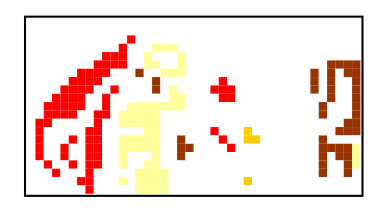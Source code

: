 digraph dibujo{
node [shape=plaintext]
a [label=<<TABLE BORDER="1" CELLBORDER="0" CELLSPACING="0">
<TR><TD BGCOLOR="#FFFFFF"></TD><TD BGCOLOR="#FFFFFF"></TD><TD BGCOLOR="#FFFFFF"></TD><TD BGCOLOR="#FFFFFF"></TD><TD BGCOLOR="#FFFFFF"></TD><TD BGCOLOR="#FFFFFF"></TD><TD BGCOLOR="#FFFFFF"></TD><TD BGCOLOR="#FFFFFF"></TD><TD BGCOLOR="#FFFFFF"></TD><TD BGCOLOR="#FFFFFF"></TD><TD BGCOLOR="#FFFFFF"></TD><TD BGCOLOR="#FFFFFF"></TD><TD BGCOLOR="#FFFFFF"></TD><TD BGCOLOR="#FFFFFF"></TD><TD BGCOLOR="#FFFFFF"></TD><TD BGCOLOR="#FFFFFF"></TD><TD BGCOLOR="#FFFFFF"></TD><TD BGCOLOR="#FFFFFF"></TD><TD BGCOLOR="#FFFFFF"></TD><TD BGCOLOR="#FFFFFF"></TD><TD BGCOLOR="#FFFFFF"></TD><TD BGCOLOR="#FFFFFF"></TD><TD BGCOLOR="#FFFFFF"></TD><TD BGCOLOR="#FFFFFF"></TD><TD BGCOLOR="#FFFFFF"></TD><TD BGCOLOR="#FFFFFF"></TD><TD BGCOLOR="#FFFFFF"></TD><TD BGCOLOR="#FFFFFF"></TD><TD BGCOLOR="#FFFFFF"></TD><TD BGCOLOR="#FFFFFF"></TD><TD BGCOLOR="#FFFFFF"></TD><TD BGCOLOR="#FFFFFF"></TD><TD BGCOLOR="#FFFFFF"></TD><TD BGCOLOR="#FFFFFF"></TD><TD BGCOLOR="#FFFFFF"></TD><TD BGCOLOR="#FFFFFF"></TD><TD BGCOLOR="#FFFFFF"></TD><TD BGCOLOR="#FFFFFF"></TD><TD BGCOLOR="#FFFFFF"></TD><TD BGCOLOR="#FFFFFF"></TD></TR>
<TR><TD BGCOLOR="#FFFFFF"></TD><TD BGCOLOR="#FFFFFF"></TD><TD BGCOLOR="#FFFFFF"></TD><TD BGCOLOR="#FFFFFF"></TD><TD BGCOLOR="#FFFFFF"></TD><TD BGCOLOR="#FFFFFF"></TD><TD BGCOLOR="#FFFFFF"></TD><TD BGCOLOR="#FFFFFF"></TD><TD BGCOLOR="#FFFFFF"></TD><TD BGCOLOR="#FFFFFF"></TD><TD BGCOLOR="#FFFFFF"></TD><TD BGCOLOR="#FFFFFF"></TD><TD BGCOLOR="#FFFFFF"></TD><TD BGCOLOR="#FFFFFF"></TD><TD BGCOLOR="#FFFFFF"></TD><TD BGCOLOR="#FFFFFF"></TD><TD BGCOLOR="#FFFFFF"></TD><TD BGCOLOR="#FFFFFF"></TD><TD BGCOLOR="#FFFFFF"></TD><TD BGCOLOR="#FFFFFF"></TD><TD BGCOLOR="#FFFFFF"></TD><TD BGCOLOR="#FFFFFF"></TD><TD BGCOLOR="#FFFFFF"></TD><TD BGCOLOR="#FFFFFF"></TD><TD BGCOLOR="#FFFFFF"></TD><TD BGCOLOR="#FFFFFF"></TD><TD BGCOLOR="#FFFFFF"></TD><TD BGCOLOR="#FFFFFF"></TD><TD BGCOLOR="#FFFFFF"></TD><TD BGCOLOR="#FFFFFF"></TD><TD BGCOLOR="#FFFFFF"></TD><TD BGCOLOR="#FFFFFF"></TD><TD BGCOLOR="#FFFFFF"></TD><TD BGCOLOR="#FFFFFF"></TD><TD BGCOLOR="#FFFFFF"></TD><TD BGCOLOR="#FFFFFF"></TD><TD BGCOLOR="#FFFFFF"></TD><TD BGCOLOR="#FFFFFF"></TD><TD BGCOLOR="#FFFFFF"></TD><TD BGCOLOR="#FFFFFF"></TD></TR>
<TR><TD BGCOLOR="#FFFFFF"></TD><TD BGCOLOR="#FFFFFF"></TD><TD BGCOLOR="#FFFFFF"></TD><TD BGCOLOR="#FFFFFF"></TD><TD BGCOLOR="#FFFFFF"></TD><TD BGCOLOR="#FFFFFF"></TD><TD BGCOLOR="#FFFFFF"></TD><TD BGCOLOR="#FFFFFF"></TD><TD BGCOLOR="#FFFFFF"></TD><TD BGCOLOR="#FFFFFF"></TD><TD BGCOLOR="#FFFFFF"></TD><TD BGCOLOR="#FFFFFF"></TD><TD BGCOLOR="#FF0000"></TD><TD BGCOLOR="#FFFFFF"></TD><TD BGCOLOR="#FFFFFF"></TD><TD BGCOLOR="#FFFFFF"></TD><TD BGCOLOR="#FFFFFF"></TD><TD BGCOLOR="#FFFFFF"></TD><TD BGCOLOR="#FFFFFF"></TD><TD BGCOLOR="#FFFFFF"></TD><TD BGCOLOR="#FFFFFF"></TD><TD BGCOLOR="#FFFFFF"></TD><TD BGCOLOR="#FFFFFF"></TD><TD BGCOLOR="#FFFFFF"></TD><TD BGCOLOR="#FFFFFF"></TD><TD BGCOLOR="#FFFFFF"></TD><TD BGCOLOR="#FFFFFF"></TD><TD BGCOLOR="#FFFFFF"></TD><TD BGCOLOR="#FFFFFF"></TD><TD BGCOLOR="#FFFFFF"></TD><TD BGCOLOR="#FFFFFF"></TD><TD BGCOLOR="#FFFFFF"></TD><TD BGCOLOR="#FFFFFF"></TD><TD BGCOLOR="#FFFFFF"></TD><TD BGCOLOR="#FFFFFF"></TD><TD BGCOLOR="#FFFFFF"></TD><TD BGCOLOR="#FFFFFF"></TD><TD BGCOLOR="#FFFFFF"></TD><TD BGCOLOR="#FFFFFF"></TD><TD BGCOLOR="#FFFFFF"></TD></TR>
<TR><TD BGCOLOR="#FFFFFF"></TD><TD BGCOLOR="#FFFFFF"></TD><TD BGCOLOR="#FFFFFF"></TD><TD BGCOLOR="#FFFFFF"></TD><TD BGCOLOR="#FFFFFF"></TD><TD BGCOLOR="#FFFFFF"></TD><TD BGCOLOR="#FFFFFF"></TD><TD BGCOLOR="#FFFFFF"></TD><TD BGCOLOR="#FFFFFF"></TD><TD BGCOLOR="#FFFFFF"></TD><TD BGCOLOR="#FFFFFF"></TD><TD BGCOLOR="#FF0000"></TD><TD BGCOLOR="#FFFFFF"></TD><TD BGCOLOR="#FFFFFF"></TD><TD BGCOLOR="#FFFFFF"></TD><TD BGCOLOR="#FFFF99"></TD><TD BGCOLOR="#FFFF99"></TD><TD BGCOLOR="#FFFF99"></TD><TD BGCOLOR="#FFFFFF"></TD><TD BGCOLOR="#FFFFFF"></TD><TD BGCOLOR="#FFFFFF"></TD><TD BGCOLOR="#FFFFFF"></TD><TD BGCOLOR="#FFFFFF"></TD><TD BGCOLOR="#FFFFFF"></TD><TD BGCOLOR="#FFFFFF"></TD><TD BGCOLOR="#FFFFFF"></TD><TD BGCOLOR="#FFFFFF"></TD><TD BGCOLOR="#FFFFFF"></TD><TD BGCOLOR="#FFFFFF"></TD><TD BGCOLOR="#FFFFFF"></TD><TD BGCOLOR="#FFFFFF"></TD><TD BGCOLOR="#FFFFFF"></TD><TD BGCOLOR="#FFFFFF"></TD><TD BGCOLOR="#FFFFFF"></TD><TD BGCOLOR="#FFFFFF"></TD><TD BGCOLOR="#FFFFFF"></TD><TD BGCOLOR="#FFFFFF"></TD><TD BGCOLOR="#FFFFFF"></TD><TD BGCOLOR="#FFFFFF"></TD><TD BGCOLOR="#FFFFFF"></TD></TR>
<TR><TD BGCOLOR="#FFFFFF"></TD><TD BGCOLOR="#FFFFFF"></TD><TD BGCOLOR="#FFFFFF"></TD><TD BGCOLOR="#FFFFFF"></TD><TD BGCOLOR="#FFFFFF"></TD><TD BGCOLOR="#FFFFFF"></TD><TD BGCOLOR="#FFFFFF"></TD><TD BGCOLOR="#FFFFFF"></TD><TD BGCOLOR="#FFFFFF"></TD><TD BGCOLOR="#FF0000"></TD><TD BGCOLOR="#FF0000"></TD><TD BGCOLOR="#FF0000"></TD><TD BGCOLOR="#FFFFFF"></TD><TD BGCOLOR="#FFFFFF"></TD><TD BGCOLOR="#FFFF99"></TD><TD BGCOLOR="#FFFFFF"></TD><TD BGCOLOR="#FFFFFF"></TD><TD BGCOLOR="#FFFFFF"></TD><TD BGCOLOR="#FFFF99"></TD><TD BGCOLOR="#FFFFFF"></TD><TD BGCOLOR="#FFFFFF"></TD><TD BGCOLOR="#FFFFFF"></TD><TD BGCOLOR="#FFFFFF"></TD><TD BGCOLOR="#FFFFFF"></TD><TD BGCOLOR="#FFFFFF"></TD><TD BGCOLOR="#FFFFFF"></TD><TD BGCOLOR="#FFFFFF"></TD><TD BGCOLOR="#FFFFFF"></TD><TD BGCOLOR="#FFFFFF"></TD><TD BGCOLOR="#FFFFFF"></TD><TD BGCOLOR="#FFFFFF"></TD><TD BGCOLOR="#FFFFFF"></TD><TD BGCOLOR="#FFFFFF"></TD><TD BGCOLOR="#FFFFFF"></TD><TD BGCOLOR="#FFFFFF"></TD><TD BGCOLOR="#FFFFFF"></TD><TD BGCOLOR="#FFFFFF"></TD><TD BGCOLOR="#FFFFFF"></TD><TD BGCOLOR="#FFFFFF"></TD><TD BGCOLOR="#FFFFFF"></TD></TR>
<TR><TD BGCOLOR="#FFFFFF"></TD><TD BGCOLOR="#FFFFFF"></TD><TD BGCOLOR="#FFFFFF"></TD><TD BGCOLOR="#FFFFFF"></TD><TD BGCOLOR="#FFFFFF"></TD><TD BGCOLOR="#FFFFFF"></TD><TD BGCOLOR="#FFFFFF"></TD><TD BGCOLOR="#FFFFFF"></TD><TD BGCOLOR="#FF0000"></TD><TD BGCOLOR="#FF0000"></TD><TD BGCOLOR="#FF0000"></TD><TD BGCOLOR="#FF0000"></TD><TD BGCOLOR="#FFFFFF"></TD><TD BGCOLOR="#FFFFFF"></TD><TD BGCOLOR="#FFFF99"></TD><TD BGCOLOR="#FFFF99"></TD><TD BGCOLOR="#FFFFFF"></TD><TD BGCOLOR="#FFFFFF"></TD><TD BGCOLOR="#FFFF99"></TD><TD BGCOLOR="#FFFFFF"></TD><TD BGCOLOR="#FFFFFF"></TD><TD BGCOLOR="#FFFFFF"></TD><TD BGCOLOR="#FFFFFF"></TD><TD BGCOLOR="#FFFFFF"></TD><TD BGCOLOR="#FFFFFF"></TD><TD BGCOLOR="#FFFFFF"></TD><TD BGCOLOR="#FFFFFF"></TD><TD BGCOLOR="#FFFFFF"></TD><TD BGCOLOR="#FFFFFF"></TD><TD BGCOLOR="#FFFFFF"></TD><TD BGCOLOR="#FFFFFF"></TD><TD BGCOLOR="#FFFFFF"></TD><TD BGCOLOR="#FFFFFF"></TD><TD BGCOLOR="#FFFFFF"></TD><TD BGCOLOR="#FFFFFF"></TD><TD BGCOLOR="#FFFFFF"></TD><TD BGCOLOR="#993300"></TD><TD BGCOLOR="#993300"></TD><TD BGCOLOR="#993300"></TD><TD BGCOLOR="#993300"></TD></TR>
<TR><TD BGCOLOR="#FFFFFF"></TD><TD BGCOLOR="#FFFFFF"></TD><TD BGCOLOR="#FFFFFF"></TD><TD BGCOLOR="#FFFFFF"></TD><TD BGCOLOR="#FFFFFF"></TD><TD BGCOLOR="#FFFFFF"></TD><TD BGCOLOR="#FF0000"></TD><TD BGCOLOR="#FF0000"></TD><TD BGCOLOR="#FF0000"></TD><TD BGCOLOR="#FF0000"></TD><TD BGCOLOR="#FFFFFF"></TD><TD BGCOLOR="#FFFFFF"></TD><TD BGCOLOR="#FFFFFF"></TD><TD BGCOLOR="#993300"></TD><TD BGCOLOR="#FFFFFF"></TD><TD BGCOLOR="#FFFFFF"></TD><TD BGCOLOR="#FFFF99"></TD><TD BGCOLOR="#FFFF99"></TD><TD BGCOLOR="#FFFF99"></TD><TD BGCOLOR="#FFFFFF"></TD><TD BGCOLOR="#FFFFFF"></TD><TD BGCOLOR="#FFFFFF"></TD><TD BGCOLOR="#FFFFFF"></TD><TD BGCOLOR="#FFFFFF"></TD><TD BGCOLOR="#FFFFFF"></TD><TD BGCOLOR="#FFFFFF"></TD><TD BGCOLOR="#FFFFFF"></TD><TD BGCOLOR="#FFFFFF"></TD><TD BGCOLOR="#FFFFFF"></TD><TD BGCOLOR="#FFFFFF"></TD><TD BGCOLOR="#FFFFFF"></TD><TD BGCOLOR="#FFFFFF"></TD><TD BGCOLOR="#FFFFFF"></TD><TD BGCOLOR="#FFFFFF"></TD><TD BGCOLOR="#993300"></TD><TD BGCOLOR="#FFFFFF"></TD><TD BGCOLOR="#993300"></TD><TD BGCOLOR="#FFFFFF"></TD><TD BGCOLOR="#993300"></TD><TD BGCOLOR="#993300"></TD></TR>
<TR><TD BGCOLOR="#FFFFFF"></TD><TD BGCOLOR="#FFFFFF"></TD><TD BGCOLOR="#FFFFFF"></TD><TD BGCOLOR="#FFFFFF"></TD><TD BGCOLOR="#FFFFFF"></TD><TD BGCOLOR="#FF0000"></TD><TD BGCOLOR="#FF0000"></TD><TD BGCOLOR="#FF0000"></TD><TD BGCOLOR="#FF0000"></TD><TD BGCOLOR="#FFFFFF"></TD><TD BGCOLOR="#FFFFFF"></TD><TD BGCOLOR="#FFFFFF"></TD><TD BGCOLOR="#FFFFFF"></TD><TD BGCOLOR="#FFFFFF"></TD><TD BGCOLOR="#FFFFFF"></TD><TD BGCOLOR="#993300"></TD><TD BGCOLOR="#FFFFFF"></TD><TD BGCOLOR="#FFFFFF"></TD><TD BGCOLOR="#FFFFFF"></TD><TD BGCOLOR="#FFFFFF"></TD><TD BGCOLOR="#FFFFFF"></TD><TD BGCOLOR="#FFFFFF"></TD><TD BGCOLOR="#FFFFFF"></TD><TD BGCOLOR="#FF0000"></TD><TD BGCOLOR="#FFFFFF"></TD><TD BGCOLOR="#FFFFFF"></TD><TD BGCOLOR="#FFFFFF"></TD><TD BGCOLOR="#FFFFFF"></TD><TD BGCOLOR="#FFFFFF"></TD><TD BGCOLOR="#FFFFFF"></TD><TD BGCOLOR="#FFFFFF"></TD><TD BGCOLOR="#FFFFFF"></TD><TD BGCOLOR="#FFFFFF"></TD><TD BGCOLOR="#FFFFFF"></TD><TD BGCOLOR="#993300"></TD><TD BGCOLOR="#FFFFFF"></TD><TD BGCOLOR="#993300"></TD><TD BGCOLOR="#FFFFFF"></TD><TD BGCOLOR="#FFFFFF"></TD><TD BGCOLOR="#993300"></TD></TR>
<TR><TD BGCOLOR="#FFFFFF"></TD><TD BGCOLOR="#FFFFFF"></TD><TD BGCOLOR="#FFFFFF"></TD><TD BGCOLOR="#FFFFFF"></TD><TD BGCOLOR="#FF0000"></TD><TD BGCOLOR="#FF0000"></TD><TD BGCOLOR="#FF0000"></TD><TD BGCOLOR="#FF0000"></TD><TD BGCOLOR="#FFFFFF"></TD><TD BGCOLOR="#FFFFFF"></TD><TD BGCOLOR="#FF0000"></TD><TD BGCOLOR="#FFFFFF"></TD><TD BGCOLOR="#FFFFFF"></TD><TD BGCOLOR="#FFFFFF"></TD><TD BGCOLOR="#FFFFFF"></TD><TD BGCOLOR="#993300"></TD><TD BGCOLOR="#FFFFFF"></TD><TD BGCOLOR="#FFFF99"></TD><TD BGCOLOR="#FFFFFF"></TD><TD BGCOLOR="#FFFFFF"></TD><TD BGCOLOR="#FFFFFF"></TD><TD BGCOLOR="#FFFFFF"></TD><TD BGCOLOR="#FF0000"></TD><TD BGCOLOR="#FF0000"></TD><TD BGCOLOR="#FF0000"></TD><TD BGCOLOR="#FFFFFF"></TD><TD BGCOLOR="#FFFFFF"></TD><TD BGCOLOR="#FFFFFF"></TD><TD BGCOLOR="#FFFFFF"></TD><TD BGCOLOR="#FFFFFF"></TD><TD BGCOLOR="#FFFFFF"></TD><TD BGCOLOR="#FFFFFF"></TD><TD BGCOLOR="#FFFFFF"></TD><TD BGCOLOR="#FFFFFF"></TD><TD BGCOLOR="#993300"></TD><TD BGCOLOR="#FFFFFF"></TD><TD BGCOLOR="#993300"></TD><TD BGCOLOR="#FFFFFF"></TD><TD BGCOLOR="#FFFFFF"></TD><TD BGCOLOR="#993300"></TD></TR>
<TR><TD BGCOLOR="#FFFFFF"></TD><TD BGCOLOR="#FFFFFF"></TD><TD BGCOLOR="#FFFFFF"></TD><TD BGCOLOR="#FF0000"></TD><TD BGCOLOR="#FF0000"></TD><TD BGCOLOR="#FF0000"></TD><TD BGCOLOR="#FF0000"></TD><TD BGCOLOR="#FFFFFF"></TD><TD BGCOLOR="#FFFFFF"></TD><TD BGCOLOR="#FF0000"></TD><TD BGCOLOR="#FFFFFF"></TD><TD BGCOLOR="#FFFFFF"></TD><TD BGCOLOR="#FFFFFF"></TD><TD BGCOLOR="#FFFFFF"></TD><TD BGCOLOR="#FFFFFF"></TD><TD BGCOLOR="#FFFFFF"></TD><TD BGCOLOR="#FFFFFF"></TD><TD BGCOLOR="#FFFF99"></TD><TD BGCOLOR="#FFFF99"></TD><TD BGCOLOR="#FFFFFF"></TD><TD BGCOLOR="#FFFFFF"></TD><TD BGCOLOR="#FFFFFF"></TD><TD BGCOLOR="#FFFFFF"></TD><TD BGCOLOR="#FF0000"></TD><TD BGCOLOR="#FF0000"></TD><TD BGCOLOR="#FFFFFF"></TD><TD BGCOLOR="#FFFFFF"></TD><TD BGCOLOR="#FFFFFF"></TD><TD BGCOLOR="#FFFFFF"></TD><TD BGCOLOR="#FFFFFF"></TD><TD BGCOLOR="#FFFFFF"></TD><TD BGCOLOR="#FFFFFF"></TD><TD BGCOLOR="#FFFFFF"></TD><TD BGCOLOR="#FFFFFF"></TD><TD BGCOLOR="#FFFFFF"></TD><TD BGCOLOR="#FFFFFF"></TD><TD BGCOLOR="#993300"></TD><TD BGCOLOR="#FFFFFF"></TD><TD BGCOLOR="#FFFFFF"></TD><TD BGCOLOR="#993300"></TD></TR>
<TR><TD BGCOLOR="#FFFFFF"></TD><TD BGCOLOR="#FFFFFF"></TD><TD BGCOLOR="#FF0000"></TD><TD BGCOLOR="#FF0000"></TD><TD BGCOLOR="#FF0000"></TD><TD BGCOLOR="#FF0000"></TD><TD BGCOLOR="#FF0000"></TD><TD BGCOLOR="#FFFFFF"></TD><TD BGCOLOR="#FFFFFF"></TD><TD BGCOLOR="#FF0000"></TD><TD BGCOLOR="#FFFFFF"></TD><TD BGCOLOR="#FFFFFF"></TD><TD BGCOLOR="#FFFF99"></TD><TD BGCOLOR="#FFFF99"></TD><TD BGCOLOR="#FFFF99"></TD><TD BGCOLOR="#FFFF99"></TD><TD BGCOLOR="#FFFF99"></TD><TD BGCOLOR="#FFFF99"></TD><TD BGCOLOR="#FFFF99"></TD><TD BGCOLOR="#FFFFFF"></TD><TD BGCOLOR="#FFFFFF"></TD><TD BGCOLOR="#FFFFFF"></TD><TD BGCOLOR="#FFFFFF"></TD><TD BGCOLOR="#FFFFFF"></TD><TD BGCOLOR="#FFFFFF"></TD><TD BGCOLOR="#FFFFFF"></TD><TD BGCOLOR="#FFFFFF"></TD><TD BGCOLOR="#FFFFFF"></TD><TD BGCOLOR="#FFFFFF"></TD><TD BGCOLOR="#FFFFFF"></TD><TD BGCOLOR="#FFFFFF"></TD><TD BGCOLOR="#FFFFFF"></TD><TD BGCOLOR="#FFFFFF"></TD><TD BGCOLOR="#FFFFFF"></TD><TD BGCOLOR="#FFFFFF"></TD><TD BGCOLOR="#993300"></TD><TD BGCOLOR="#FFFFFF"></TD><TD BGCOLOR="#FFFFFF"></TD><TD BGCOLOR="#FFFFFF"></TD><TD BGCOLOR="#993300"></TD></TR>
<TR><TD BGCOLOR="#FFFFFF"></TD><TD BGCOLOR="#FFFFFF"></TD><TD BGCOLOR="#FF0000"></TD><TD BGCOLOR="#FF0000"></TD><TD BGCOLOR="#FF0000"></TD><TD BGCOLOR="#FF0000"></TD><TD BGCOLOR="#FFFFFF"></TD><TD BGCOLOR="#FFFFFF"></TD><TD BGCOLOR="#FF0000"></TD><TD BGCOLOR="#FF0000"></TD><TD BGCOLOR="#FFFFFF"></TD><TD BGCOLOR="#FFFF99"></TD><TD BGCOLOR="#FFFF99"></TD><TD BGCOLOR="#FFFF99"></TD><TD BGCOLOR="#FFFF99"></TD><TD BGCOLOR="#FFFF99"></TD><TD BGCOLOR="#FFFFFF"></TD><TD BGCOLOR="#FFFFFF"></TD><TD BGCOLOR="#FFFFFF"></TD><TD BGCOLOR="#FFFFFF"></TD><TD BGCOLOR="#FFFFFF"></TD><TD BGCOLOR="#FFFFFF"></TD><TD BGCOLOR="#FFFFFF"></TD><TD BGCOLOR="#FFFFFF"></TD><TD BGCOLOR="#FFFFFF"></TD><TD BGCOLOR="#FFFFFF"></TD><TD BGCOLOR="#FFFFFF"></TD><TD BGCOLOR="#FFFFFF"></TD><TD BGCOLOR="#FFFFFF"></TD><TD BGCOLOR="#FFFFFF"></TD><TD BGCOLOR="#FFFFFF"></TD><TD BGCOLOR="#FFFFFF"></TD><TD BGCOLOR="#FFFFFF"></TD><TD BGCOLOR="#FFFFFF"></TD><TD BGCOLOR="#FFFFFF"></TD><TD BGCOLOR="#993300"></TD><TD BGCOLOR="#FFFFFF"></TD><TD BGCOLOR="#FFFFFF"></TD><TD BGCOLOR="#FFFFFF"></TD><TD BGCOLOR="#993300"></TD></TR>
<TR><TD BGCOLOR="#FFFFFF"></TD><TD BGCOLOR="#FF0000"></TD><TD BGCOLOR="#FF0000"></TD><TD BGCOLOR="#FFFFFF"></TD><TD BGCOLOR="#FFFFFF"></TD><TD BGCOLOR="#FFFFFF"></TD><TD BGCOLOR="#FFFFFF"></TD><TD BGCOLOR="#FFFFFF"></TD><TD BGCOLOR="#FF0000"></TD><TD BGCOLOR="#FFFFFF"></TD><TD BGCOLOR="#FFFFFF"></TD><TD BGCOLOR="#FFFF99"></TD><TD BGCOLOR="#FFFF99"></TD><TD BGCOLOR="#FFFF99"></TD><TD BGCOLOR="#FFFF99"></TD><TD BGCOLOR="#FFFF99"></TD><TD BGCOLOR="#FFFFFF"></TD><TD BGCOLOR="#FFFFFF"></TD><TD BGCOLOR="#FFFFFF"></TD><TD BGCOLOR="#FFFFFF"></TD><TD BGCOLOR="#FFFFFF"></TD><TD BGCOLOR="#FFFFFF"></TD><TD BGCOLOR="#FFFFFF"></TD><TD BGCOLOR="#FFFFFF"></TD><TD BGCOLOR="#FFFFFF"></TD><TD BGCOLOR="#FFFFFF"></TD><TD BGCOLOR="#FFFFFF"></TD><TD BGCOLOR="#FFFFFF"></TD><TD BGCOLOR="#FFFFFF"></TD><TD BGCOLOR="#FFFFFF"></TD><TD BGCOLOR="#FFFFFF"></TD><TD BGCOLOR="#FFFFFF"></TD><TD BGCOLOR="#FFFFFF"></TD><TD BGCOLOR="#FFFFFF"></TD><TD BGCOLOR="#FFFFFF"></TD><TD BGCOLOR="#FFFFFF"></TD><TD BGCOLOR="#FFFFFF"></TD><TD BGCOLOR="#FFFFFF"></TD><TD BGCOLOR="#993300"></TD><TD BGCOLOR="#993300"></TD></TR>
<TR><TD BGCOLOR="#FFFFFF"></TD><TD BGCOLOR="#FF0000"></TD><TD BGCOLOR="#FFFFFF"></TD><TD BGCOLOR="#FFFFFF"></TD><TD BGCOLOR="#FFFFFF"></TD><TD BGCOLOR="#FFFFFF"></TD><TD BGCOLOR="#FFFFFF"></TD><TD BGCOLOR="#FF0000"></TD><TD BGCOLOR="#FF0000"></TD><TD BGCOLOR="#FFFFFF"></TD><TD BGCOLOR="#FFFFFF"></TD><TD BGCOLOR="#FFFFFF"></TD><TD BGCOLOR="#FFFFFF"></TD><TD BGCOLOR="#FFFFFF"></TD><TD BGCOLOR="#FFFF99"></TD><TD BGCOLOR="#FFFF99"></TD><TD BGCOLOR="#FFFFFF"></TD><TD BGCOLOR="#FFFFFF"></TD><TD BGCOLOR="#FFFFFF"></TD><TD BGCOLOR="#FFFFFF"></TD><TD BGCOLOR="#FFFFFF"></TD><TD BGCOLOR="#FFFFFF"></TD><TD BGCOLOR="#FF0000"></TD><TD BGCOLOR="#FFFFFF"></TD><TD BGCOLOR="#FFFFFF"></TD><TD BGCOLOR="#FFFFFF"></TD><TD BGCOLOR="#FFCC00"></TD><TD BGCOLOR="#FFFFFF"></TD><TD BGCOLOR="#FFFFFF"></TD><TD BGCOLOR="#FFFFFF"></TD><TD BGCOLOR="#FFFFFF"></TD><TD BGCOLOR="#FFFFFF"></TD><TD BGCOLOR="#FFFFFF"></TD><TD BGCOLOR="#FFFFFF"></TD><TD BGCOLOR="#FFFFFF"></TD><TD BGCOLOR="#FFFFFF"></TD><TD BGCOLOR="#FFFFFF"></TD><TD BGCOLOR="#993300"></TD><TD BGCOLOR="#993300"></TD><TD BGCOLOR="#993300"></TD></TR>
<TR><TD BGCOLOR="#FFFFFF"></TD><TD BGCOLOR="#FF0000"></TD><TD BGCOLOR="#FFFFFF"></TD><TD BGCOLOR="#FFFFFF"></TD><TD BGCOLOR="#FFFFFF"></TD><TD BGCOLOR="#FF0000"></TD><TD BGCOLOR="#FFFFFF"></TD><TD BGCOLOR="#FF0000"></TD><TD BGCOLOR="#FF0000"></TD><TD BGCOLOR="#FFFFFF"></TD><TD BGCOLOR="#FFFFFF"></TD><TD BGCOLOR="#FFFF99"></TD><TD BGCOLOR="#FFFF99"></TD><TD BGCOLOR="#FFFF99"></TD><TD BGCOLOR="#FFFF99"></TD><TD BGCOLOR="#FFFF99"></TD><TD BGCOLOR="#FFFFFF"></TD><TD BGCOLOR="#FFFFFF"></TD><TD BGCOLOR="#993300"></TD><TD BGCOLOR="#FFFFFF"></TD><TD BGCOLOR="#FFFFFF"></TD><TD BGCOLOR="#FFFFFF"></TD><TD BGCOLOR="#FFFFFF"></TD><TD BGCOLOR="#FF0000"></TD><TD BGCOLOR="#FFFFFF"></TD><TD BGCOLOR="#FFFFFF"></TD><TD BGCOLOR="#FFCC00"></TD><TD BGCOLOR="#FFCC00"></TD><TD BGCOLOR="#FFFFFF"></TD><TD BGCOLOR="#FFFFFF"></TD><TD BGCOLOR="#FFFFFF"></TD><TD BGCOLOR="#FFFFFF"></TD><TD BGCOLOR="#FFFFFF"></TD><TD BGCOLOR="#FFFFFF"></TD><TD BGCOLOR="#FFFFFF"></TD><TD BGCOLOR="#993300"></TD><TD BGCOLOR="#FFFFFF"></TD><TD BGCOLOR="#FFFFFF"></TD><TD BGCOLOR="#FFFFFF"></TD><TD BGCOLOR="#FFFFFF"></TD></TR>
<TR><TD BGCOLOR="#FFFFFF"></TD><TD BGCOLOR="#FF0000"></TD><TD BGCOLOR="#FFFFFF"></TD><TD BGCOLOR="#FFFFFF"></TD><TD BGCOLOR="#FF0000"></TD><TD BGCOLOR="#FFFFFF"></TD><TD BGCOLOR="#FFFFFF"></TD><TD BGCOLOR="#FF0000"></TD><TD BGCOLOR="#FF0000"></TD><TD BGCOLOR="#FFFFFF"></TD><TD BGCOLOR="#FFFFFF"></TD><TD BGCOLOR="#FFFF99"></TD><TD BGCOLOR="#FFFF99"></TD><TD BGCOLOR="#FFFF99"></TD><TD BGCOLOR="#FFFF99"></TD><TD BGCOLOR="#FFFF99"></TD><TD BGCOLOR="#FFFFFF"></TD><TD BGCOLOR="#FFFFFF"></TD><TD BGCOLOR="#993300"></TD><TD BGCOLOR="#993300"></TD><TD BGCOLOR="#FFFFFF"></TD><TD BGCOLOR="#FFFFFF"></TD><TD BGCOLOR="#FFFFFF"></TD><TD BGCOLOR="#FFFFFF"></TD><TD BGCOLOR="#FF0000"></TD><TD BGCOLOR="#FFFFFF"></TD><TD BGCOLOR="#FFFFFF"></TD><TD BGCOLOR="#FFFFFF"></TD><TD BGCOLOR="#FFFFFF"></TD><TD BGCOLOR="#FFFFFF"></TD><TD BGCOLOR="#FFFFFF"></TD><TD BGCOLOR="#FFFFFF"></TD><TD BGCOLOR="#FFFFFF"></TD><TD BGCOLOR="#FFFFFF"></TD><TD BGCOLOR="#FFFFFF"></TD><TD BGCOLOR="#993300"></TD><TD BGCOLOR="#993300"></TD><TD BGCOLOR="#993300"></TD><TD BGCOLOR="#993300"></TD><TD BGCOLOR="#FFFF99"></TD></TR>
<TR><TD BGCOLOR="#FFFFFF"></TD><TD BGCOLOR="#FF0000"></TD><TD BGCOLOR="#FFFFFF"></TD><TD BGCOLOR="#FFFFFF"></TD><TD BGCOLOR="#FF0000"></TD><TD BGCOLOR="#FFFFFF"></TD><TD BGCOLOR="#FFFFFF"></TD><TD BGCOLOR="#FF0000"></TD><TD BGCOLOR="#FF0000"></TD><TD BGCOLOR="#FFFFFF"></TD><TD BGCOLOR="#FFFFFF"></TD><TD BGCOLOR="#FFFF99"></TD><TD BGCOLOR="#FFFFFF"></TD><TD BGCOLOR="#FFFFFF"></TD><TD BGCOLOR="#FFFFFF"></TD><TD BGCOLOR="#FFFF99"></TD><TD BGCOLOR="#FFFFFF"></TD><TD BGCOLOR="#FFFFFF"></TD><TD BGCOLOR="#993300"></TD><TD BGCOLOR="#FFFFFF"></TD><TD BGCOLOR="#FFFFFF"></TD><TD BGCOLOR="#FFFFFF"></TD><TD BGCOLOR="#FFFFFF"></TD><TD BGCOLOR="#FFFFFF"></TD><TD BGCOLOR="#FFFFFF"></TD><TD BGCOLOR="#FFFFFF"></TD><TD BGCOLOR="#FFFFFF"></TD><TD BGCOLOR="#FFFFFF"></TD><TD BGCOLOR="#FFFFFF"></TD><TD BGCOLOR="#FFFFFF"></TD><TD BGCOLOR="#FFFFFF"></TD><TD BGCOLOR="#FFFFFF"></TD><TD BGCOLOR="#FFFFFF"></TD><TD BGCOLOR="#FFFFFF"></TD><TD BGCOLOR="#FFFFFF"></TD><TD BGCOLOR="#993300"></TD><TD BGCOLOR="#FFFFFF"></TD><TD BGCOLOR="#993300"></TD><TD BGCOLOR="#993300"></TD><TD BGCOLOR="#FFFF99"></TD></TR>
<TR><TD BGCOLOR="#FFFFFF"></TD><TD BGCOLOR="#FFFFFF"></TD><TD BGCOLOR="#FF0000"></TD><TD BGCOLOR="#FFFFFF"></TD><TD BGCOLOR="#FFFFFF"></TD><TD BGCOLOR="#FF0000"></TD><TD BGCOLOR="#FFFFFF"></TD><TD BGCOLOR="#FF0000"></TD><TD BGCOLOR="#FF0000"></TD><TD BGCOLOR="#FFFFFF"></TD><TD BGCOLOR="#FFFFFF"></TD><TD BGCOLOR="#FFFF99"></TD><TD BGCOLOR="#FFFFFF"></TD><TD BGCOLOR="#FFFFFF"></TD><TD BGCOLOR="#FFFF99"></TD><TD BGCOLOR="#FFFF99"></TD><TD BGCOLOR="#FFFFFF"></TD><TD BGCOLOR="#FFFFFF"></TD><TD BGCOLOR="#FFFFFF"></TD><TD BGCOLOR="#FFFFFF"></TD><TD BGCOLOR="#FFFFFF"></TD><TD BGCOLOR="#FFFFFF"></TD><TD BGCOLOR="#FFFFFF"></TD><TD BGCOLOR="#FFFFFF"></TD><TD BGCOLOR="#FFFFFF"></TD><TD BGCOLOR="#FFFFFF"></TD><TD BGCOLOR="#FFFFFF"></TD><TD BGCOLOR="#FFFFFF"></TD><TD BGCOLOR="#FFFFFF"></TD><TD BGCOLOR="#FFFFFF"></TD><TD BGCOLOR="#FFFFFF"></TD><TD BGCOLOR="#FFFFFF"></TD><TD BGCOLOR="#FFFFFF"></TD><TD BGCOLOR="#FFFFFF"></TD><TD BGCOLOR="#FFFFFF"></TD><TD BGCOLOR="#993300"></TD><TD BGCOLOR="#FFFFFF"></TD><TD BGCOLOR="#FFFFFF"></TD><TD BGCOLOR="#993300"></TD><TD BGCOLOR="#FFFF99"></TD></TR>
<TR><TD BGCOLOR="#FFFFFF"></TD><TD BGCOLOR="#FFFFFF"></TD><TD BGCOLOR="#FFFFFF"></TD><TD BGCOLOR="#FF0000"></TD><TD BGCOLOR="#FFFFFF"></TD><TD BGCOLOR="#FFFFFF"></TD><TD BGCOLOR="#FFFFFF"></TD><TD BGCOLOR="#FF0000"></TD><TD BGCOLOR="#FFFFFF"></TD><TD BGCOLOR="#FFFFFF"></TD><TD BGCOLOR="#FFFFFF"></TD><TD BGCOLOR="#FFFFFF"></TD><TD BGCOLOR="#FFFFFF"></TD><TD BGCOLOR="#FFFF99"></TD><TD BGCOLOR="#FFFF99"></TD><TD BGCOLOR="#FFFF99"></TD><TD BGCOLOR="#FFFF99"></TD><TD BGCOLOR="#FFFFFF"></TD><TD BGCOLOR="#FFFFFF"></TD><TD BGCOLOR="#FFFFFF"></TD><TD BGCOLOR="#FFFFFF"></TD><TD BGCOLOR="#FFFFFF"></TD><TD BGCOLOR="#FFFFFF"></TD><TD BGCOLOR="#FFFFFF"></TD><TD BGCOLOR="#FFFFFF"></TD><TD BGCOLOR="#FFFFFF"></TD><TD BGCOLOR="#FFFFFF"></TD><TD BGCOLOR="#FFFFFF"></TD><TD BGCOLOR="#FFFFFF"></TD><TD BGCOLOR="#FFFFFF"></TD><TD BGCOLOR="#FFFFFF"></TD><TD BGCOLOR="#FFFFFF"></TD><TD BGCOLOR="#FFFFFF"></TD><TD BGCOLOR="#FFFFFF"></TD><TD BGCOLOR="#FFFFFF"></TD><TD BGCOLOR="#993300"></TD><TD BGCOLOR="#FFFFFF"></TD><TD BGCOLOR="#FFFFFF"></TD><TD BGCOLOR="#993300"></TD><TD BGCOLOR="#FFFFFF"></TD></TR>
<TR><TD BGCOLOR="#FFFFFF"></TD><TD BGCOLOR="#FFFFFF"></TD><TD BGCOLOR="#FFFFFF"></TD><TD BGCOLOR="#FFFFFF"></TD><TD BGCOLOR="#FFFFFF"></TD><TD BGCOLOR="#FFFFFF"></TD><TD BGCOLOR="#FF0000"></TD><TD BGCOLOR="#FF0000"></TD><TD BGCOLOR="#FFFFFF"></TD><TD BGCOLOR="#FFFFFF"></TD><TD BGCOLOR="#FFFFFF"></TD><TD BGCOLOR="#FFFF99"></TD><TD BGCOLOR="#FFFFFF"></TD><TD BGCOLOR="#FFFF99"></TD><TD BGCOLOR="#FFFF99"></TD><TD BGCOLOR="#FFFF99"></TD><TD BGCOLOR="#FFFF99"></TD><TD BGCOLOR="#FFFFFF"></TD><TD BGCOLOR="#FFFFFF"></TD><TD BGCOLOR="#FFFFFF"></TD><TD BGCOLOR="#FFFFFF"></TD><TD BGCOLOR="#FFFFFF"></TD><TD BGCOLOR="#FFFFFF"></TD><TD BGCOLOR="#FFFFFF"></TD><TD BGCOLOR="#FFFFFF"></TD><TD BGCOLOR="#FFFFFF"></TD><TD BGCOLOR="#FFCC00"></TD><TD BGCOLOR="#FFFFFF"></TD><TD BGCOLOR="#FFFFFF"></TD><TD BGCOLOR="#FFFFFF"></TD><TD BGCOLOR="#FFFFFF"></TD><TD BGCOLOR="#FFFFFF"></TD><TD BGCOLOR="#FFFFFF"></TD><TD BGCOLOR="#FFFFFF"></TD><TD BGCOLOR="#FFFFFF"></TD><TD BGCOLOR="#FFFFFF"></TD><TD BGCOLOR="#FFFFFF"></TD><TD BGCOLOR="#FFFFFF"></TD><TD BGCOLOR="#FFFFFF"></TD><TD BGCOLOR="#FFFFFF"></TD></TR>
<TR><TD BGCOLOR="#FFFFFF"></TD><TD BGCOLOR="#FFFFFF"></TD><TD BGCOLOR="#FFFFFF"></TD><TD BGCOLOR="#FFFFFF"></TD><TD BGCOLOR="#FFFFFF"></TD><TD BGCOLOR="#FFFFFF"></TD><TD BGCOLOR="#FFFFFF"></TD><TD BGCOLOR="#FF0000"></TD><TD BGCOLOR="#FFFFFF"></TD><TD BGCOLOR="#FFFFFF"></TD><TD BGCOLOR="#FFFFFF"></TD><TD BGCOLOR="#FFFFFF"></TD><TD BGCOLOR="#FFFFFF"></TD><TD BGCOLOR="#FFFF99"></TD><TD BGCOLOR="#FFFF99"></TD><TD BGCOLOR="#FFFF99"></TD><TD BGCOLOR="#FFFF99"></TD><TD BGCOLOR="#FFFFFF"></TD><TD BGCOLOR="#FFFFFF"></TD><TD BGCOLOR="#FFFFFF"></TD><TD BGCOLOR="#FFFFFF"></TD><TD BGCOLOR="#FFFFFF"></TD><TD BGCOLOR="#FFFFFF"></TD><TD BGCOLOR="#FFFFFF"></TD><TD BGCOLOR="#FFFFFF"></TD><TD BGCOLOR="#FFFFFF"></TD><TD BGCOLOR="#FFFFFF"></TD><TD BGCOLOR="#FFFFFF"></TD><TD BGCOLOR="#FFFFFF"></TD><TD BGCOLOR="#FFFFFF"></TD><TD BGCOLOR="#FFFFFF"></TD><TD BGCOLOR="#FFFFFF"></TD><TD BGCOLOR="#FFFFFF"></TD><TD BGCOLOR="#FFFFFF"></TD><TD BGCOLOR="#FFFFFF"></TD><TD BGCOLOR="#FFFFFF"></TD><TD BGCOLOR="#FFFFFF"></TD><TD BGCOLOR="#FFFFFF"></TD><TD BGCOLOR="#FFFFFF"></TD><TD BGCOLOR="#FFFFFF"></TD></TR>
</TABLE>>];
}